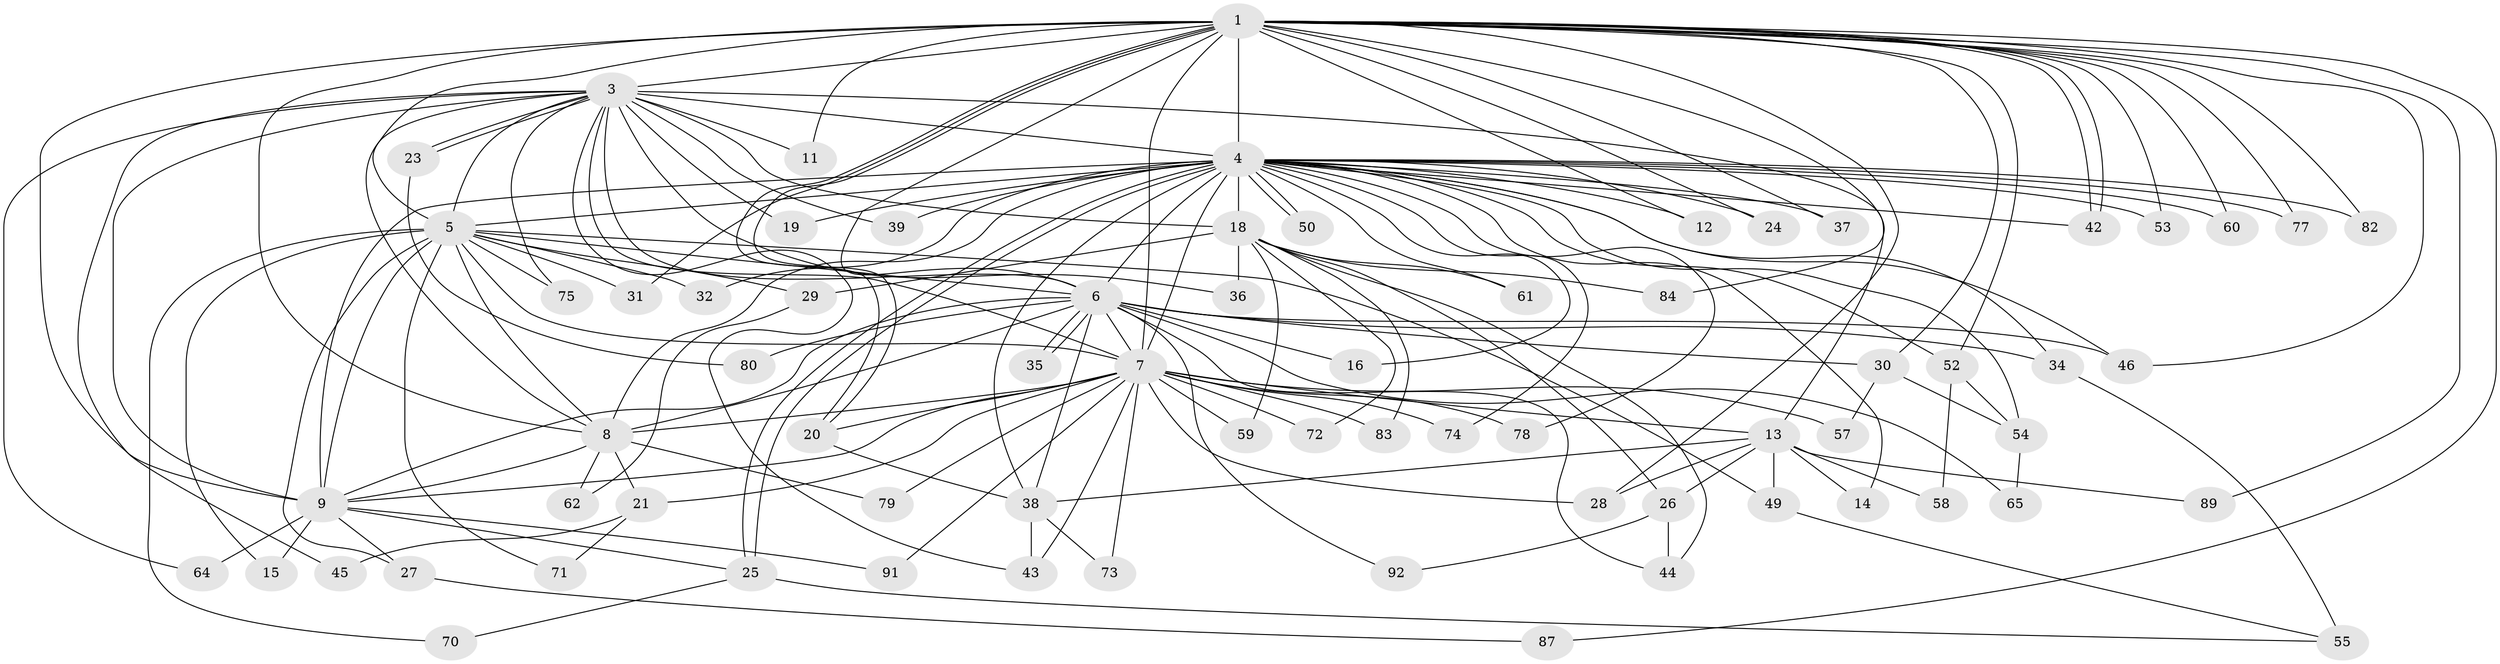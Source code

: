 // Generated by graph-tools (version 1.1) at 2025/23/03/03/25 07:23:42]
// undirected, 70 vertices, 163 edges
graph export_dot {
graph [start="1"]
  node [color=gray90,style=filled];
  1 [super="+2"];
  3 [super="+17"];
  4 [super="+10"];
  5 [super="+63"];
  6 [super="+22"];
  7 [super="+67"];
  8 [super="+48"];
  9 [super="+69"];
  11;
  12;
  13 [super="+33"];
  14;
  15;
  16;
  18 [super="+41"];
  19;
  20 [super="+81"];
  21;
  23;
  24;
  25 [super="+51"];
  26;
  27;
  28 [super="+40"];
  29;
  30;
  31;
  32;
  34;
  35;
  36;
  37;
  38 [super="+90"];
  39;
  42 [super="+47"];
  43 [super="+56"];
  44 [super="+68"];
  45;
  46 [super="+76"];
  49;
  50;
  52;
  53;
  54 [super="+86"];
  55 [super="+66"];
  57 [super="+88"];
  58;
  59;
  60;
  61;
  62;
  64;
  65;
  70;
  71;
  72;
  73;
  74 [super="+85"];
  75;
  77;
  78;
  79;
  80;
  82;
  83;
  84;
  87;
  89;
  91;
  92;
  1 -- 3 [weight=2];
  1 -- 4 [weight=4];
  1 -- 5 [weight=2];
  1 -- 6 [weight=2];
  1 -- 7 [weight=2];
  1 -- 8 [weight=2];
  1 -- 9 [weight=2];
  1 -- 11;
  1 -- 20;
  1 -- 20;
  1 -- 24;
  1 -- 28;
  1 -- 42;
  1 -- 42;
  1 -- 53;
  1 -- 60;
  1 -- 77;
  1 -- 82;
  1 -- 87;
  1 -- 37;
  1 -- 12;
  1 -- 52;
  1 -- 84;
  1 -- 89;
  1 -- 30;
  1 -- 31;
  1 -- 46;
  3 -- 4 [weight=2];
  3 -- 5;
  3 -- 6 [weight=2];
  3 -- 7;
  3 -- 8;
  3 -- 9 [weight=2];
  3 -- 11;
  3 -- 13;
  3 -- 18;
  3 -- 23;
  3 -- 23;
  3 -- 45;
  3 -- 64;
  3 -- 36;
  3 -- 19;
  3 -- 39;
  3 -- 75;
  3 -- 43;
  4 -- 5 [weight=2];
  4 -- 6 [weight=2];
  4 -- 7 [weight=2];
  4 -- 8 [weight=3];
  4 -- 9 [weight=2];
  4 -- 14;
  4 -- 19;
  4 -- 24;
  4 -- 25;
  4 -- 25;
  4 -- 34;
  4 -- 37;
  4 -- 39;
  4 -- 50;
  4 -- 50;
  4 -- 52;
  4 -- 53;
  4 -- 61;
  4 -- 77;
  4 -- 78;
  4 -- 82;
  4 -- 74 [weight=2];
  4 -- 12;
  4 -- 16;
  4 -- 18 [weight=2];
  4 -- 32;
  4 -- 38;
  4 -- 46;
  4 -- 54;
  4 -- 60;
  4 -- 42;
  5 -- 6 [weight=2];
  5 -- 7;
  5 -- 8;
  5 -- 9;
  5 -- 15;
  5 -- 27;
  5 -- 29;
  5 -- 31;
  5 -- 32;
  5 -- 49;
  5 -- 70;
  5 -- 71;
  5 -- 75;
  6 -- 7;
  6 -- 8;
  6 -- 9;
  6 -- 16;
  6 -- 30;
  6 -- 34;
  6 -- 35;
  6 -- 35;
  6 -- 44;
  6 -- 46;
  6 -- 65;
  6 -- 80;
  6 -- 92;
  6 -- 38;
  7 -- 8;
  7 -- 9;
  7 -- 13 [weight=2];
  7 -- 21;
  7 -- 43;
  7 -- 57 [weight=2];
  7 -- 59;
  7 -- 72;
  7 -- 73;
  7 -- 74;
  7 -- 78;
  7 -- 79;
  7 -- 83;
  7 -- 91;
  7 -- 28;
  7 -- 20;
  8 -- 9;
  8 -- 21;
  8 -- 79;
  8 -- 62;
  9 -- 15;
  9 -- 27 [weight=2];
  9 -- 64;
  9 -- 91;
  9 -- 25;
  13 -- 14;
  13 -- 26;
  13 -- 28;
  13 -- 49;
  13 -- 58;
  13 -- 89;
  13 -- 38;
  18 -- 26;
  18 -- 29;
  18 -- 36;
  18 -- 44;
  18 -- 59;
  18 -- 83;
  18 -- 84;
  18 -- 72;
  18 -- 61;
  20 -- 38;
  21 -- 45;
  21 -- 71;
  23 -- 80;
  25 -- 70;
  25 -- 55;
  26 -- 92;
  26 -- 44;
  27 -- 87;
  29 -- 62;
  30 -- 54;
  30 -- 57;
  34 -- 55;
  38 -- 43;
  38 -- 73;
  49 -- 55;
  52 -- 58;
  52 -- 54;
  54 -- 65;
}
